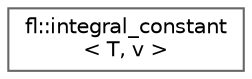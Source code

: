 digraph "Graphical Class Hierarchy"
{
 // INTERACTIVE_SVG=YES
 // LATEX_PDF_SIZE
  bgcolor="transparent";
  edge [fontname=Helvetica,fontsize=10,labelfontname=Helvetica,labelfontsize=10];
  node [fontname=Helvetica,fontsize=10,shape=box,height=0.2,width=0.4];
  rankdir="LR";
  Node0 [id="Node000000",label="fl::integral_constant\l\< T, v \>",height=0.2,width=0.4,color="grey40", fillcolor="white", style="filled",URL="$d1/d55/structfl_1_1integral__constant.html",tooltip=" "];
}

